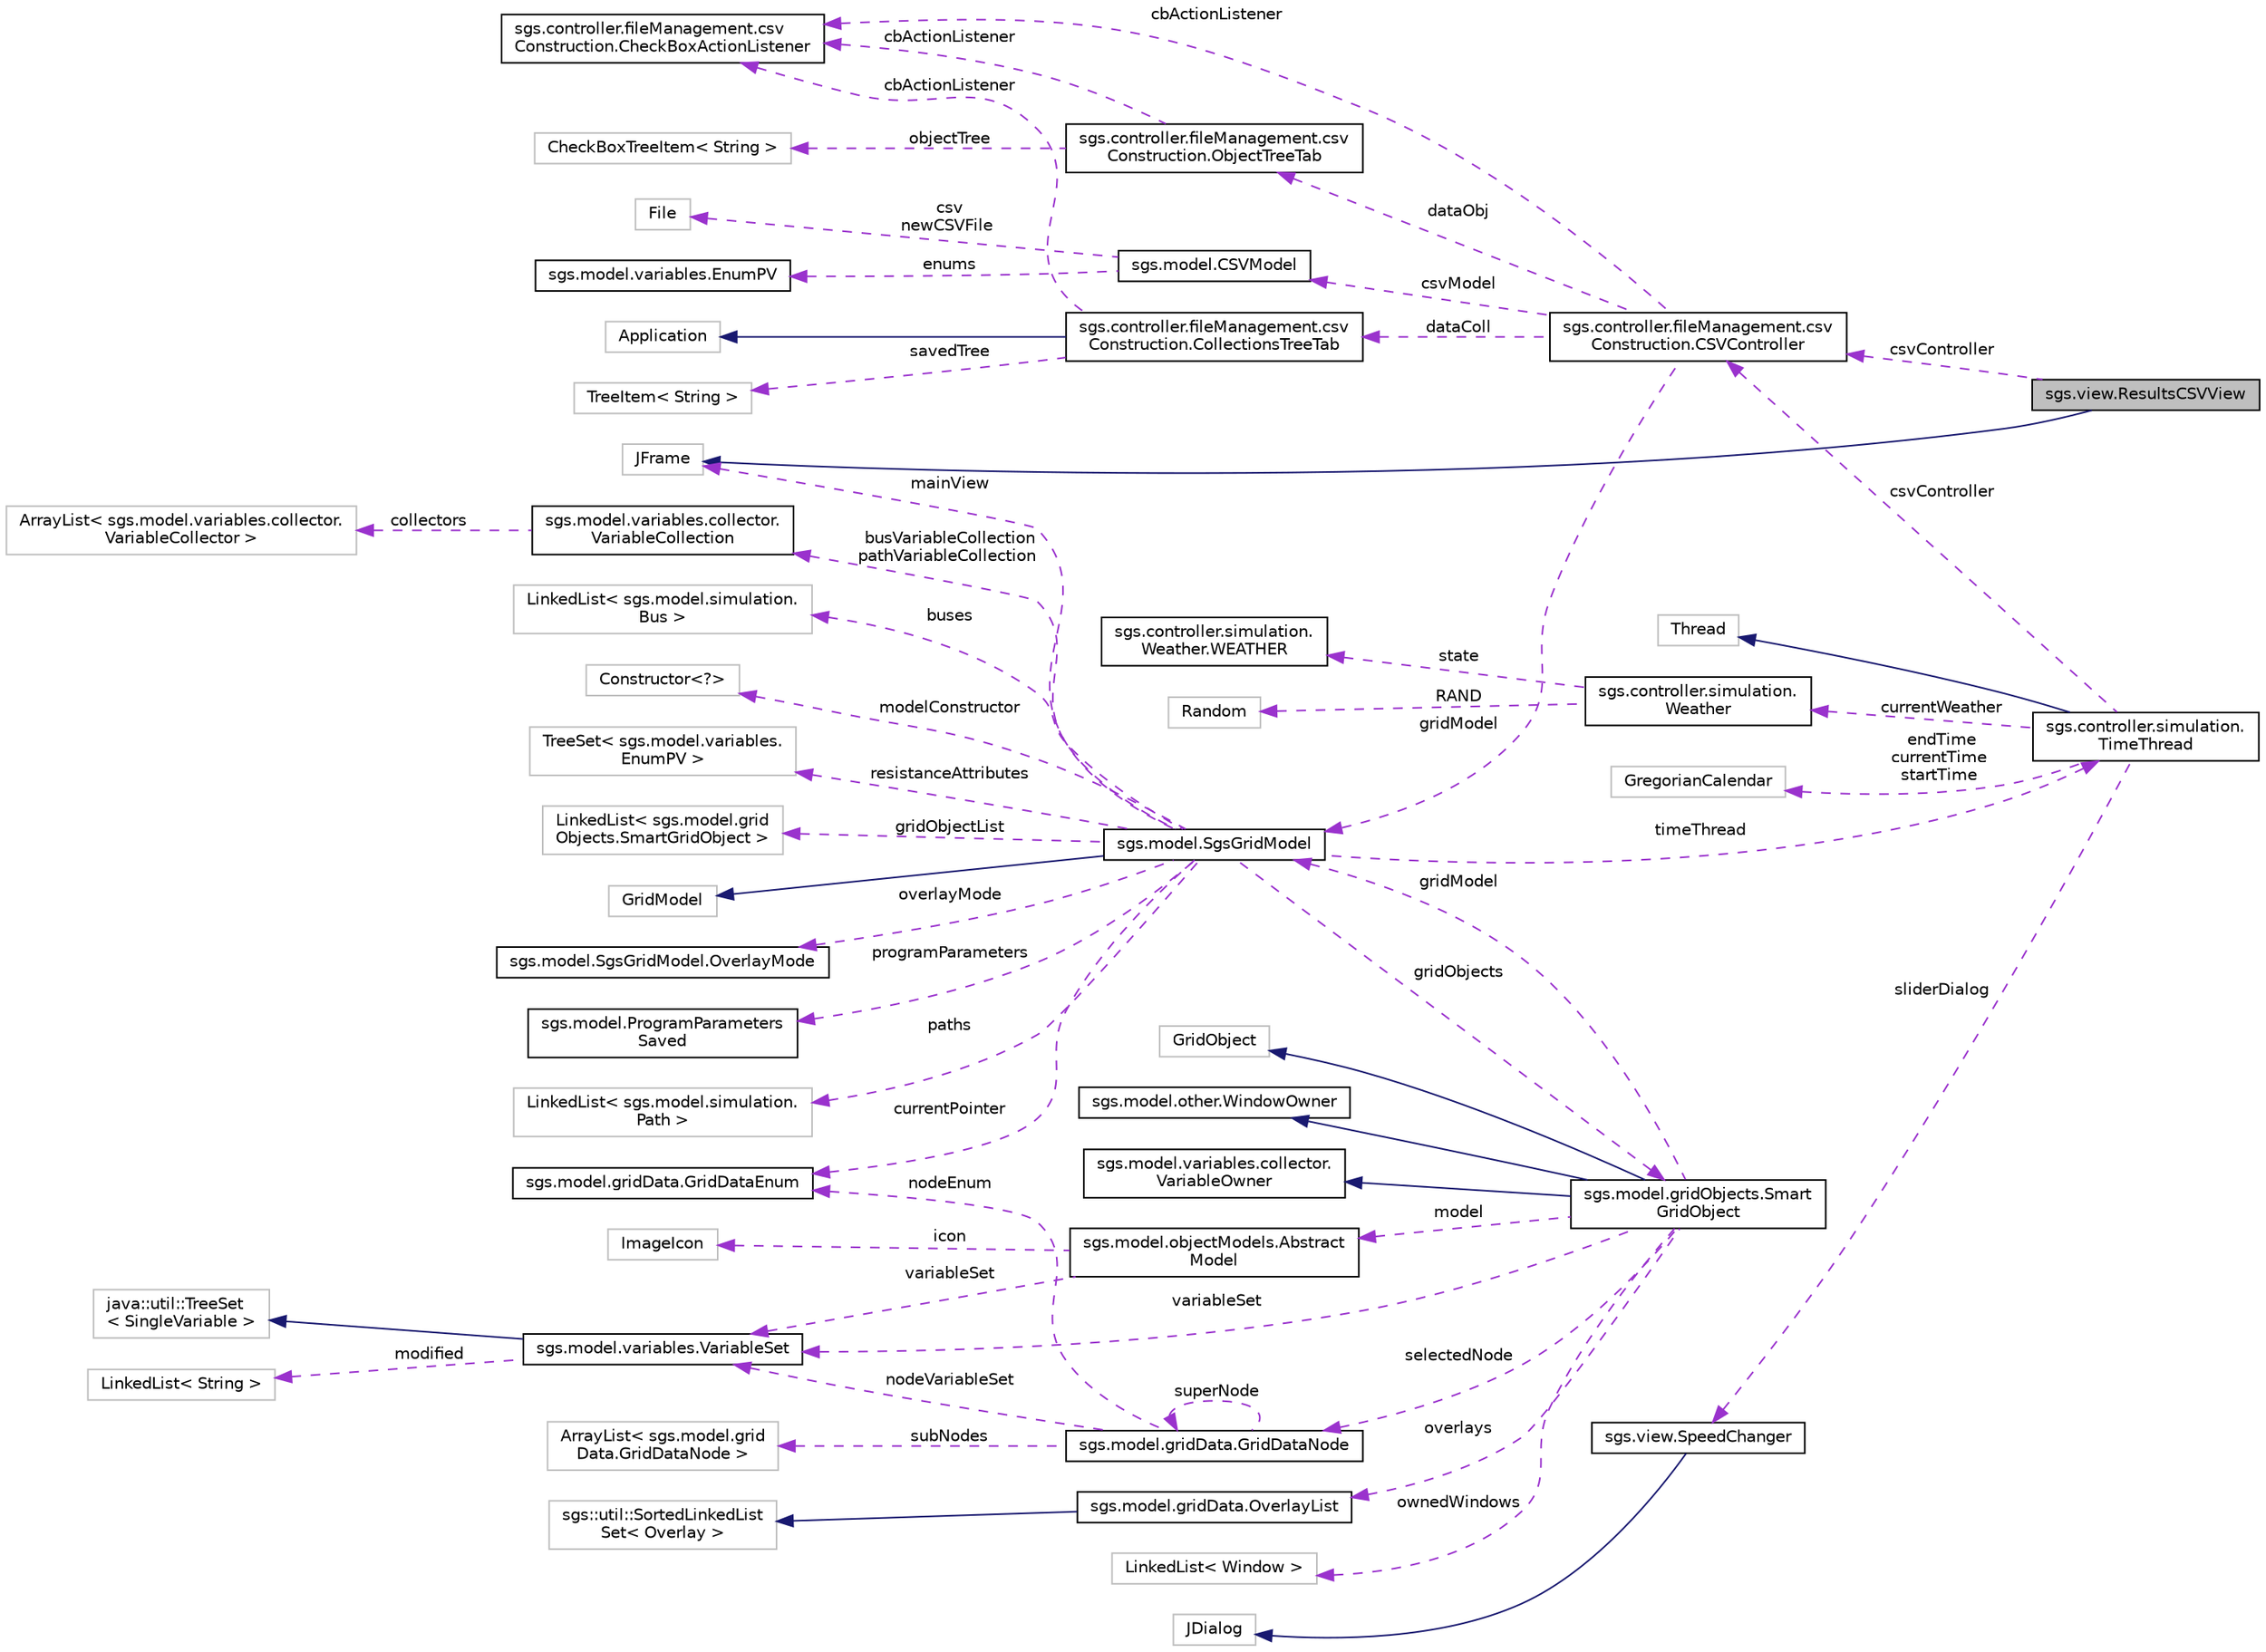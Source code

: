 digraph "sgs.view.ResultsCSVView"
{
  edge [fontname="Helvetica",fontsize="10",labelfontname="Helvetica",labelfontsize="10"];
  node [fontname="Helvetica",fontsize="10",shape=record];
  rankdir="LR";
  Node1 [label="sgs.view.ResultsCSVView",height=0.2,width=0.4,color="black", fillcolor="grey75", style="filled" fontcolor="black"];
  Node2 -> Node1 [dir="back",color="midnightblue",fontsize="10",style="solid",fontname="Helvetica"];
  Node2 [label="JFrame",height=0.2,width=0.4,color="grey75", fillcolor="white", style="filled"];
  Node3 -> Node1 [dir="back",color="darkorchid3",fontsize="10",style="dashed",label=" csvController" ,fontname="Helvetica"];
  Node3 [label="sgs.controller.fileManagement.csv\lConstruction.CSVController",height=0.2,width=0.4,color="black", fillcolor="white", style="filled",URL="$classsgs_1_1controller_1_1file_management_1_1csv_construction_1_1_c_s_v_controller.html"];
  Node4 -> Node3 [dir="back",color="darkorchid3",fontsize="10",style="dashed",label=" dataColl" ,fontname="Helvetica"];
  Node4 [label="sgs.controller.fileManagement.csv\lConstruction.CollectionsTreeTab",height=0.2,width=0.4,color="black", fillcolor="white", style="filled",URL="$classsgs_1_1controller_1_1file_management_1_1csv_construction_1_1_collections_tree_tab.html"];
  Node5 -> Node4 [dir="back",color="midnightblue",fontsize="10",style="solid",fontname="Helvetica"];
  Node5 [label="Application",height=0.2,width=0.4,color="grey75", fillcolor="white", style="filled"];
  Node6 -> Node4 [dir="back",color="darkorchid3",fontsize="10",style="dashed",label=" savedTree" ,fontname="Helvetica"];
  Node6 [label="TreeItem\< String \>",height=0.2,width=0.4,color="grey75", fillcolor="white", style="filled"];
  Node7 -> Node4 [dir="back",color="darkorchid3",fontsize="10",style="dashed",label=" cbActionListener" ,fontname="Helvetica"];
  Node7 [label="sgs.controller.fileManagement.csv\lConstruction.CheckBoxActionListener",height=0.2,width=0.4,color="black", fillcolor="white", style="filled",URL="$classsgs_1_1controller_1_1file_management_1_1csv_construction_1_1_check_box_action_listener.html"];
  Node8 -> Node3 [dir="back",color="darkorchid3",fontsize="10",style="dashed",label=" gridModel" ,fontname="Helvetica"];
  Node8 [label="sgs.model.SgsGridModel",height=0.2,width=0.4,color="black", fillcolor="white", style="filled",URL="$classsgs_1_1model_1_1_sgs_grid_model.html"];
  Node9 -> Node8 [dir="back",color="midnightblue",fontsize="10",style="solid",fontname="Helvetica"];
  Node9 [label="GridModel",height=0.2,width=0.4,color="grey75", fillcolor="white", style="filled"];
  Node10 -> Node8 [dir="back",color="darkorchid3",fontsize="10",style="dashed",label=" overlayMode" ,fontname="Helvetica"];
  Node10 [label="sgs.model.SgsGridModel.OverlayMode",height=0.2,width=0.4,color="black", fillcolor="white", style="filled",URL="$enumsgs_1_1model_1_1_sgs_grid_model_1_1_overlay_mode.html"];
  Node11 -> Node8 [dir="back",color="darkorchid3",fontsize="10",style="dashed",label=" programParameters" ,fontname="Helvetica"];
  Node11 [label="sgs.model.ProgramParameters\lSaved",height=0.2,width=0.4,color="black", fillcolor="white", style="filled",URL="$classsgs_1_1model_1_1_program_parameters_saved.html"];
  Node12 -> Node8 [dir="back",color="darkorchid3",fontsize="10",style="dashed",label=" currentPointer" ,fontname="Helvetica"];
  Node12 [label="sgs.model.gridData.GridDataEnum",height=0.2,width=0.4,color="black", fillcolor="white", style="filled",URL="$enumsgs_1_1model_1_1grid_data_1_1_grid_data_enum.html"];
  Node13 -> Node8 [dir="back",color="darkorchid3",fontsize="10",style="dashed",label=" gridObjects" ,fontname="Helvetica"];
  Node13 [label="sgs.model.gridObjects.Smart\lGridObject",height=0.2,width=0.4,color="black", fillcolor="white", style="filled",URL="$classsgs_1_1model_1_1grid_objects_1_1_smart_grid_object.html"];
  Node14 -> Node13 [dir="back",color="midnightblue",fontsize="10",style="solid",fontname="Helvetica"];
  Node14 [label="GridObject",height=0.2,width=0.4,color="grey75", fillcolor="white", style="filled"];
  Node15 -> Node13 [dir="back",color="midnightblue",fontsize="10",style="solid",fontname="Helvetica"];
  Node15 [label="sgs.model.other.WindowOwner",height=0.2,width=0.4,color="black", fillcolor="white", style="filled",URL="$interfacesgs_1_1model_1_1other_1_1_window_owner.html"];
  Node16 -> Node13 [dir="back",color="midnightblue",fontsize="10",style="solid",fontname="Helvetica"];
  Node16 [label="sgs.model.variables.collector.\lVariableOwner",height=0.2,width=0.4,color="black", fillcolor="white", style="filled",URL="$interfacesgs_1_1model_1_1variables_1_1collector_1_1_variable_owner.html"];
  Node17 -> Node13 [dir="back",color="darkorchid3",fontsize="10",style="dashed",label=" overlays" ,fontname="Helvetica"];
  Node17 [label="sgs.model.gridData.OverlayList",height=0.2,width=0.4,color="black", fillcolor="white", style="filled",URL="$classsgs_1_1model_1_1grid_data_1_1_overlay_list.html"];
  Node18 -> Node17 [dir="back",color="midnightblue",fontsize="10",style="solid",fontname="Helvetica"];
  Node18 [label="sgs::util::SortedLinkedList\lSet\< Overlay \>",height=0.2,width=0.4,color="grey75", fillcolor="white", style="filled"];
  Node19 -> Node13 [dir="back",color="darkorchid3",fontsize="10",style="dashed",label=" model" ,fontname="Helvetica"];
  Node19 [label="sgs.model.objectModels.Abstract\lModel",height=0.2,width=0.4,color="black", fillcolor="white", style="filled",URL="$classsgs_1_1model_1_1object_models_1_1_abstract_model.html"];
  Node20 -> Node19 [dir="back",color="darkorchid3",fontsize="10",style="dashed",label=" icon" ,fontname="Helvetica"];
  Node20 [label="ImageIcon",height=0.2,width=0.4,color="grey75", fillcolor="white", style="filled"];
  Node21 -> Node19 [dir="back",color="darkorchid3",fontsize="10",style="dashed",label=" variableSet" ,fontname="Helvetica"];
  Node21 [label="sgs.model.variables.VariableSet",height=0.2,width=0.4,color="black", fillcolor="white", style="filled",URL="$classsgs_1_1model_1_1variables_1_1_variable_set.html"];
  Node22 -> Node21 [dir="back",color="midnightblue",fontsize="10",style="solid",fontname="Helvetica"];
  Node22 [label="java::util::TreeSet\l\< SingleVariable \>",height=0.2,width=0.4,color="grey75", fillcolor="white", style="filled"];
  Node23 -> Node21 [dir="back",color="darkorchid3",fontsize="10",style="dashed",label=" modified" ,fontname="Helvetica"];
  Node23 [label="LinkedList\< String \>",height=0.2,width=0.4,color="grey75", fillcolor="white", style="filled"];
  Node24 -> Node13 [dir="back",color="darkorchid3",fontsize="10",style="dashed",label=" selectedNode" ,fontname="Helvetica"];
  Node24 [label="sgs.model.gridData.GridDataNode",height=0.2,width=0.4,color="black", fillcolor="white", style="filled",URL="$classsgs_1_1model_1_1grid_data_1_1_grid_data_node.html"];
  Node12 -> Node24 [dir="back",color="darkorchid3",fontsize="10",style="dashed",label=" nodeEnum" ,fontname="Helvetica"];
  Node24 -> Node24 [dir="back",color="darkorchid3",fontsize="10",style="dashed",label=" superNode" ,fontname="Helvetica"];
  Node25 -> Node24 [dir="back",color="darkorchid3",fontsize="10",style="dashed",label=" subNodes" ,fontname="Helvetica"];
  Node25 [label="ArrayList\< sgs.model.grid\lData.GridDataNode \>",height=0.2,width=0.4,color="grey75", fillcolor="white", style="filled"];
  Node21 -> Node24 [dir="back",color="darkorchid3",fontsize="10",style="dashed",label=" nodeVariableSet" ,fontname="Helvetica"];
  Node8 -> Node13 [dir="back",color="darkorchid3",fontsize="10",style="dashed",label=" gridModel" ,fontname="Helvetica"];
  Node26 -> Node13 [dir="back",color="darkorchid3",fontsize="10",style="dashed",label=" ownedWindows" ,fontname="Helvetica"];
  Node26 [label="LinkedList\< Window \>",height=0.2,width=0.4,color="grey75", fillcolor="white", style="filled"];
  Node21 -> Node13 [dir="back",color="darkorchid3",fontsize="10",style="dashed",label=" variableSet" ,fontname="Helvetica"];
  Node27 -> Node8 [dir="back",color="darkorchid3",fontsize="10",style="dashed",label=" busVariableCollection\npathVariableCollection" ,fontname="Helvetica"];
  Node27 [label="sgs.model.variables.collector.\lVariableCollection",height=0.2,width=0.4,color="black", fillcolor="white", style="filled",URL="$classsgs_1_1model_1_1variables_1_1collector_1_1_variable_collection.html"];
  Node28 -> Node27 [dir="back",color="darkorchid3",fontsize="10",style="dashed",label=" collectors" ,fontname="Helvetica"];
  Node28 [label="ArrayList\< sgs.model.variables.collector.\lVariableCollector \>",height=0.2,width=0.4,color="grey75", fillcolor="white", style="filled"];
  Node29 -> Node8 [dir="back",color="darkorchid3",fontsize="10",style="dashed",label=" buses" ,fontname="Helvetica"];
  Node29 [label="LinkedList\< sgs.model.simulation.\lBus \>",height=0.2,width=0.4,color="grey75", fillcolor="white", style="filled"];
  Node30 -> Node8 [dir="back",color="darkorchid3",fontsize="10",style="dashed",label=" modelConstructor" ,fontname="Helvetica"];
  Node30 [label="Constructor\<?\>",height=0.2,width=0.4,color="grey75", fillcolor="white", style="filled"];
  Node2 -> Node8 [dir="back",color="darkorchid3",fontsize="10",style="dashed",label=" mainView" ,fontname="Helvetica"];
  Node31 -> Node8 [dir="back",color="darkorchid3",fontsize="10",style="dashed",label=" resistanceAttributes" ,fontname="Helvetica"];
  Node31 [label="TreeSet\< sgs.model.variables.\lEnumPV \>",height=0.2,width=0.4,color="grey75", fillcolor="white", style="filled"];
  Node32 -> Node8 [dir="back",color="darkorchid3",fontsize="10",style="dashed",label=" timeThread" ,fontname="Helvetica"];
  Node32 [label="sgs.controller.simulation.\lTimeThread",height=0.2,width=0.4,color="black", fillcolor="white", style="filled",URL="$classsgs_1_1controller_1_1simulation_1_1_time_thread.html"];
  Node33 -> Node32 [dir="back",color="midnightblue",fontsize="10",style="solid",fontname="Helvetica"];
  Node33 [label="Thread",height=0.2,width=0.4,color="grey75", fillcolor="white", style="filled"];
  Node3 -> Node32 [dir="back",color="darkorchid3",fontsize="10",style="dashed",label=" csvController" ,fontname="Helvetica"];
  Node34 -> Node32 [dir="back",color="darkorchid3",fontsize="10",style="dashed",label=" sliderDialog" ,fontname="Helvetica"];
  Node34 [label="sgs.view.SpeedChanger",height=0.2,width=0.4,color="black", fillcolor="white", style="filled",URL="$classsgs_1_1view_1_1_speed_changer.html"];
  Node35 -> Node34 [dir="back",color="midnightblue",fontsize="10",style="solid",fontname="Helvetica"];
  Node35 [label="JDialog",height=0.2,width=0.4,color="grey75", fillcolor="white", style="filled"];
  Node36 -> Node32 [dir="back",color="darkorchid3",fontsize="10",style="dashed",label=" endTime\ncurrentTime\nstartTime" ,fontname="Helvetica"];
  Node36 [label="GregorianCalendar",height=0.2,width=0.4,color="grey75", fillcolor="white", style="filled"];
  Node37 -> Node32 [dir="back",color="darkorchid3",fontsize="10",style="dashed",label=" currentWeather" ,fontname="Helvetica"];
  Node37 [label="sgs.controller.simulation.\lWeather",height=0.2,width=0.4,color="black", fillcolor="white", style="filled",URL="$classsgs_1_1controller_1_1simulation_1_1_weather.html"];
  Node38 -> Node37 [dir="back",color="darkorchid3",fontsize="10",style="dashed",label=" state" ,fontname="Helvetica"];
  Node38 [label="sgs.controller.simulation.\lWeather.WEATHER",height=0.2,width=0.4,color="black", fillcolor="white", style="filled",URL="$enumsgs_1_1controller_1_1simulation_1_1_weather_1_1_w_e_a_t_h_e_r.html"];
  Node39 -> Node37 [dir="back",color="darkorchid3",fontsize="10",style="dashed",label=" RAND" ,fontname="Helvetica"];
  Node39 [label="Random",height=0.2,width=0.4,color="grey75", fillcolor="white", style="filled"];
  Node40 -> Node8 [dir="back",color="darkorchid3",fontsize="10",style="dashed",label=" gridObjectList" ,fontname="Helvetica"];
  Node40 [label="LinkedList\< sgs.model.grid\lObjects.SmartGridObject \>",height=0.2,width=0.4,color="grey75", fillcolor="white", style="filled"];
  Node41 -> Node8 [dir="back",color="darkorchid3",fontsize="10",style="dashed",label=" paths" ,fontname="Helvetica"];
  Node41 [label="LinkedList\< sgs.model.simulation.\lPath \>",height=0.2,width=0.4,color="grey75", fillcolor="white", style="filled"];
  Node42 -> Node3 [dir="back",color="darkorchid3",fontsize="10",style="dashed",label=" dataObj" ,fontname="Helvetica"];
  Node42 [label="sgs.controller.fileManagement.csv\lConstruction.ObjectTreeTab",height=0.2,width=0.4,color="black", fillcolor="white", style="filled",URL="$classsgs_1_1controller_1_1file_management_1_1csv_construction_1_1_object_tree_tab.html"];
  Node43 -> Node42 [dir="back",color="darkorchid3",fontsize="10",style="dashed",label=" objectTree" ,fontname="Helvetica"];
  Node43 [label="CheckBoxTreeItem\< String \>",height=0.2,width=0.4,color="grey75", fillcolor="white", style="filled"];
  Node7 -> Node42 [dir="back",color="darkorchid3",fontsize="10",style="dashed",label=" cbActionListener" ,fontname="Helvetica"];
  Node44 -> Node3 [dir="back",color="darkorchid3",fontsize="10",style="dashed",label=" csvModel" ,fontname="Helvetica"];
  Node44 [label="sgs.model.CSVModel",height=0.2,width=0.4,color="black", fillcolor="white", style="filled",URL="$classsgs_1_1model_1_1_c_s_v_model.html"];
  Node45 -> Node44 [dir="back",color="darkorchid3",fontsize="10",style="dashed",label=" enums" ,fontname="Helvetica"];
  Node45 [label="sgs.model.variables.EnumPV",height=0.2,width=0.4,color="black", fillcolor="white", style="filled",URL="$enumsgs_1_1model_1_1variables_1_1_enum_p_v.html"];
  Node46 -> Node44 [dir="back",color="darkorchid3",fontsize="10",style="dashed",label=" csv\nnewCSVFile" ,fontname="Helvetica"];
  Node46 [label="File",height=0.2,width=0.4,color="grey75", fillcolor="white", style="filled"];
  Node7 -> Node3 [dir="back",color="darkorchid3",fontsize="10",style="dashed",label=" cbActionListener" ,fontname="Helvetica"];
}
